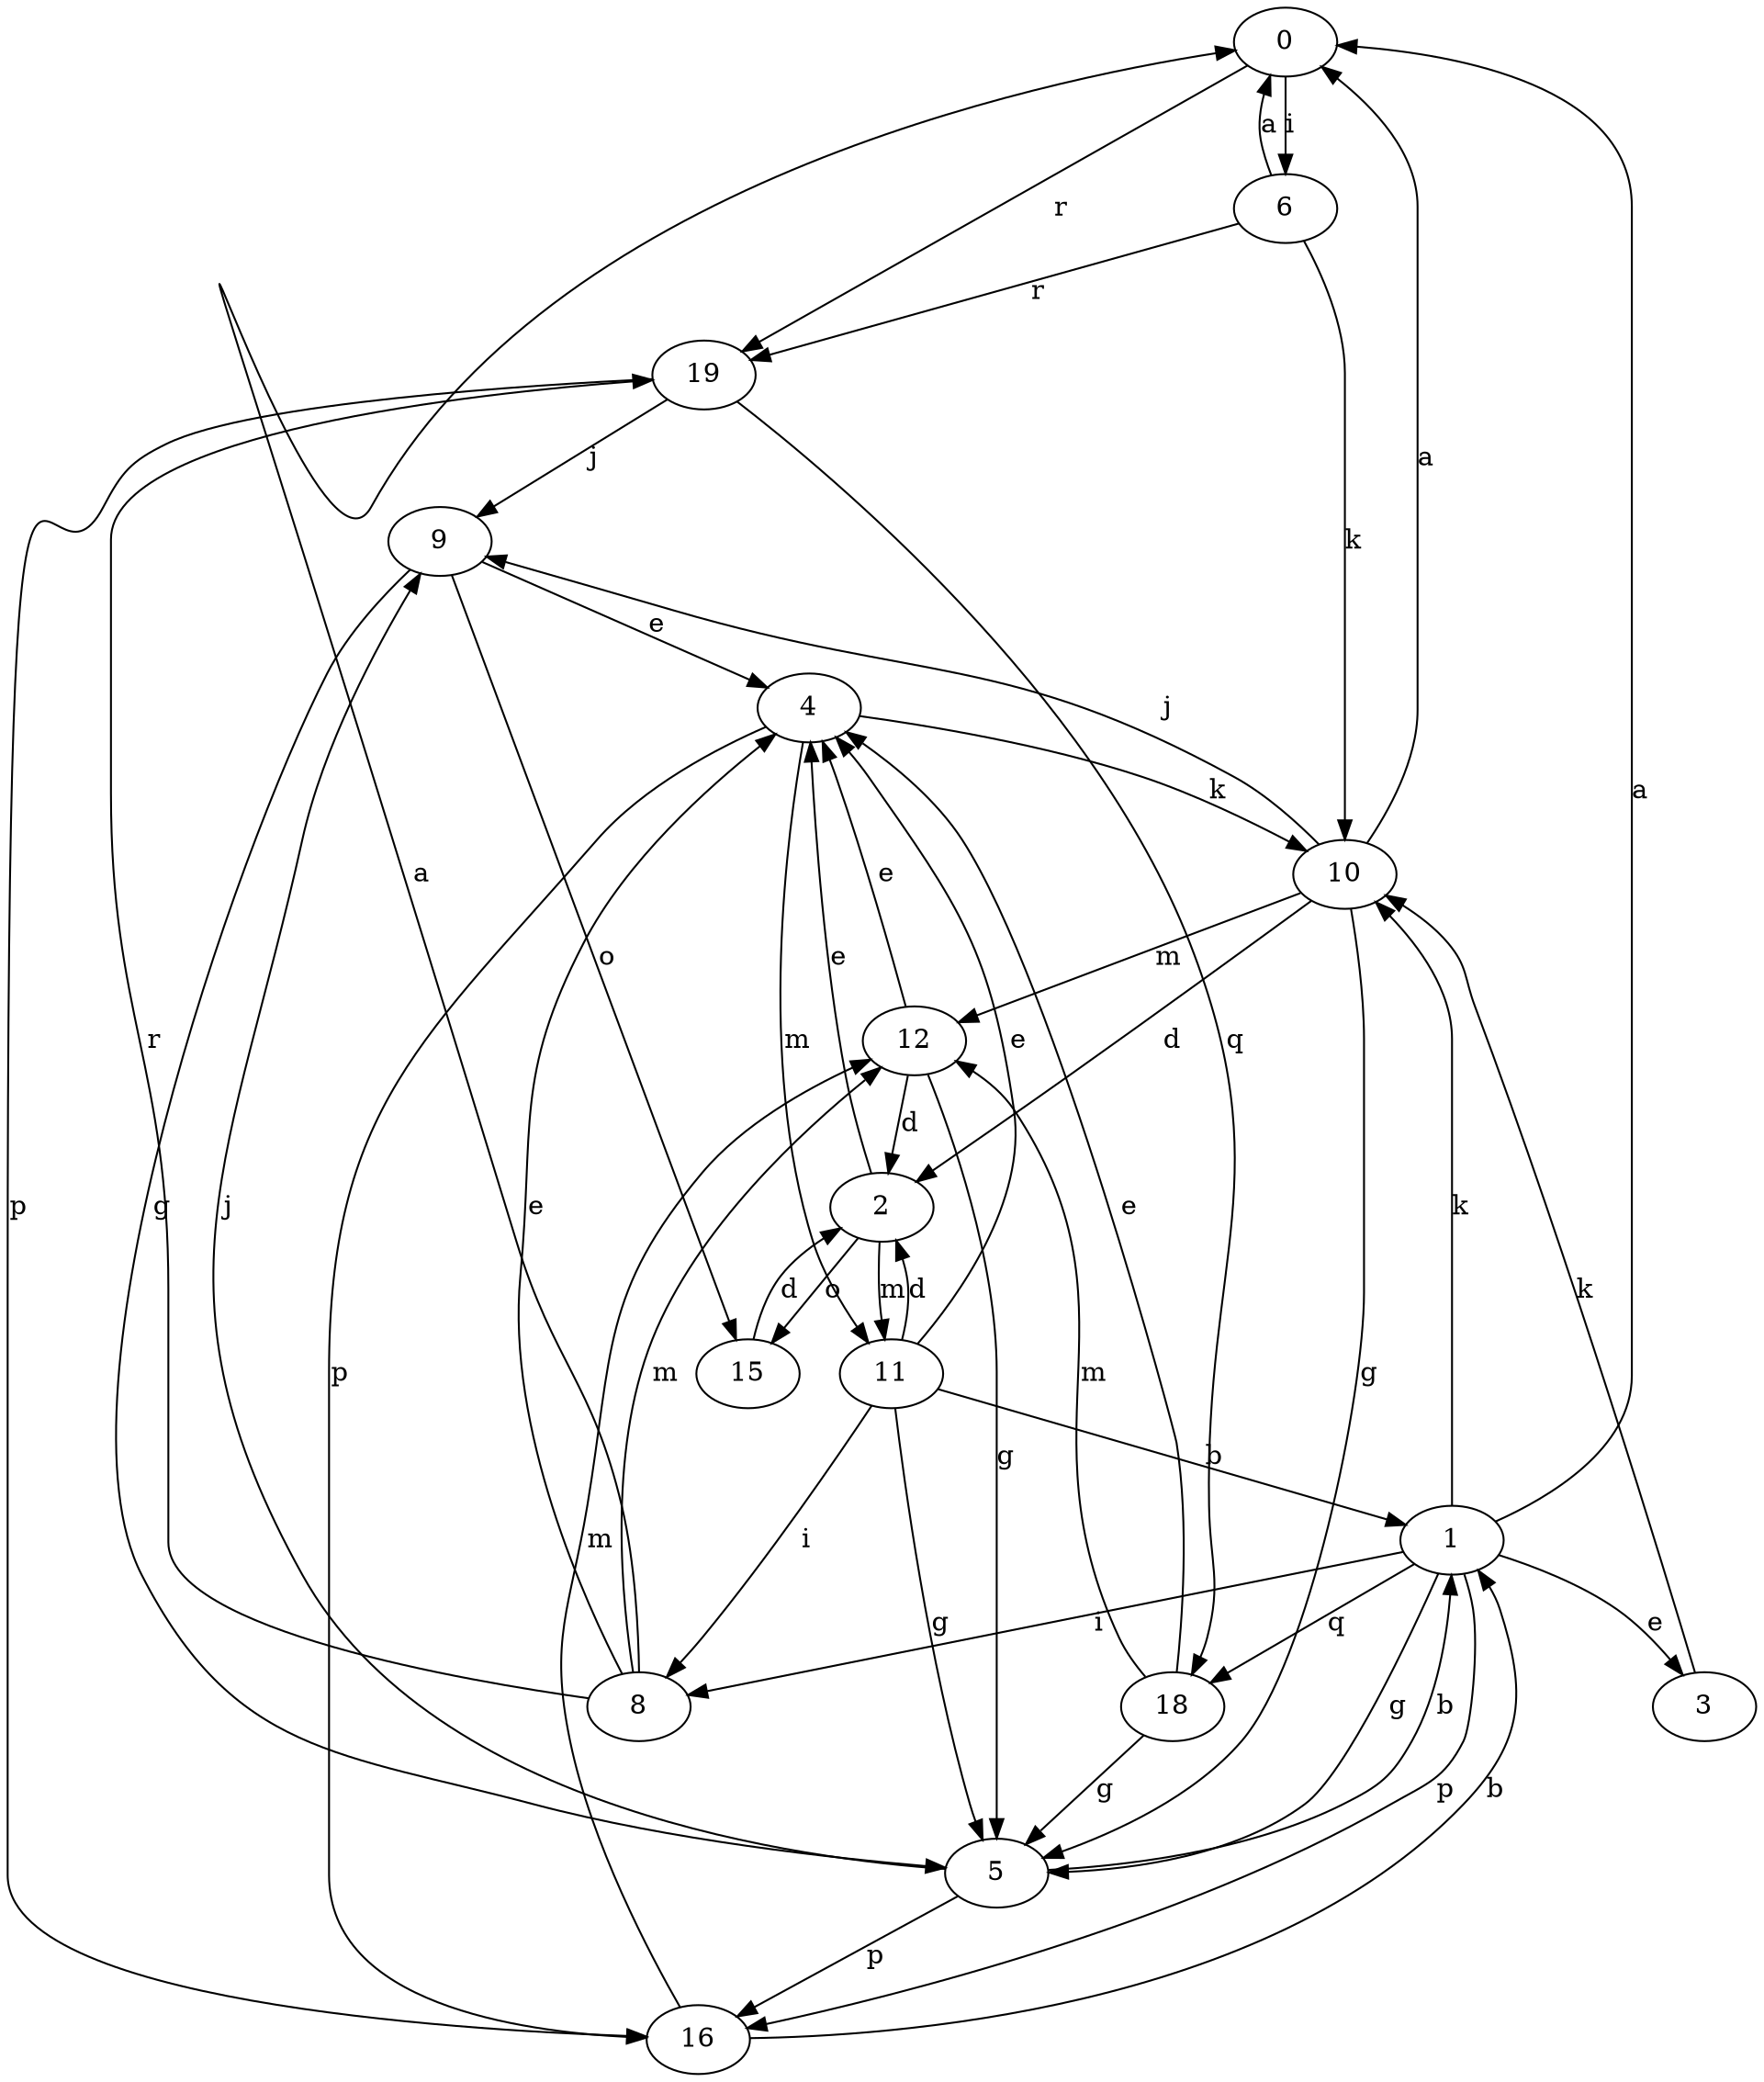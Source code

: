 strict digraph  {
0;
1;
2;
3;
4;
5;
6;
8;
9;
10;
11;
12;
15;
16;
18;
19;
0 -> 6  [label=i];
0 -> 19  [label=r];
1 -> 0  [label=a];
1 -> 3  [label=e];
1 -> 5  [label=g];
1 -> 8  [label=i];
1 -> 10  [label=k];
1 -> 16  [label=p];
1 -> 18  [label=q];
2 -> 4  [label=e];
2 -> 11  [label=m];
2 -> 15  [label=o];
3 -> 10  [label=k];
4 -> 10  [label=k];
4 -> 11  [label=m];
4 -> 16  [label=p];
5 -> 1  [label=b];
5 -> 9  [label=j];
5 -> 16  [label=p];
6 -> 0  [label=a];
6 -> 10  [label=k];
6 -> 19  [label=r];
8 -> 0  [label=a];
8 -> 4  [label=e];
8 -> 12  [label=m];
8 -> 19  [label=r];
9 -> 4  [label=e];
9 -> 5  [label=g];
9 -> 15  [label=o];
10 -> 0  [label=a];
10 -> 2  [label=d];
10 -> 5  [label=g];
10 -> 9  [label=j];
10 -> 12  [label=m];
11 -> 1  [label=b];
11 -> 2  [label=d];
11 -> 4  [label=e];
11 -> 5  [label=g];
11 -> 8  [label=i];
12 -> 2  [label=d];
12 -> 4  [label=e];
12 -> 5  [label=g];
15 -> 2  [label=d];
16 -> 1  [label=b];
16 -> 12  [label=m];
18 -> 4  [label=e];
18 -> 5  [label=g];
18 -> 12  [label=m];
19 -> 9  [label=j];
19 -> 16  [label=p];
19 -> 18  [label=q];
}
